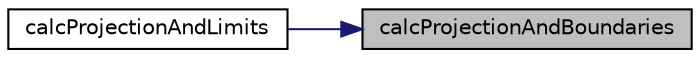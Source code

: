 digraph "calcProjectionAndBoundaries"
{
 // LATEX_PDF_SIZE
  edge [fontname="Helvetica",fontsize="10",labelfontname="Helvetica",labelfontsize="10"];
  node [fontname="Helvetica",fontsize="10",shape=record];
  rankdir="RL";
  Node1 [label="calcProjectionAndBoundaries",height=0.2,width=0.4,color="black", fillcolor="grey75", style="filled", fontcolor="black",tooltip=" "];
  Node1 -> Node2 [dir="back",color="midnightblue",fontsize="10",style="solid",fontname="Helvetica"];
  Node2 [label="calcProjectionAndLimits",height=0.2,width=0.4,color="black", fillcolor="white", style="filled",URL="$d0/dd1/namespacesofus.html#aee093d4030f5d980085610ccb7e3897f",tooltip=" "];
}

